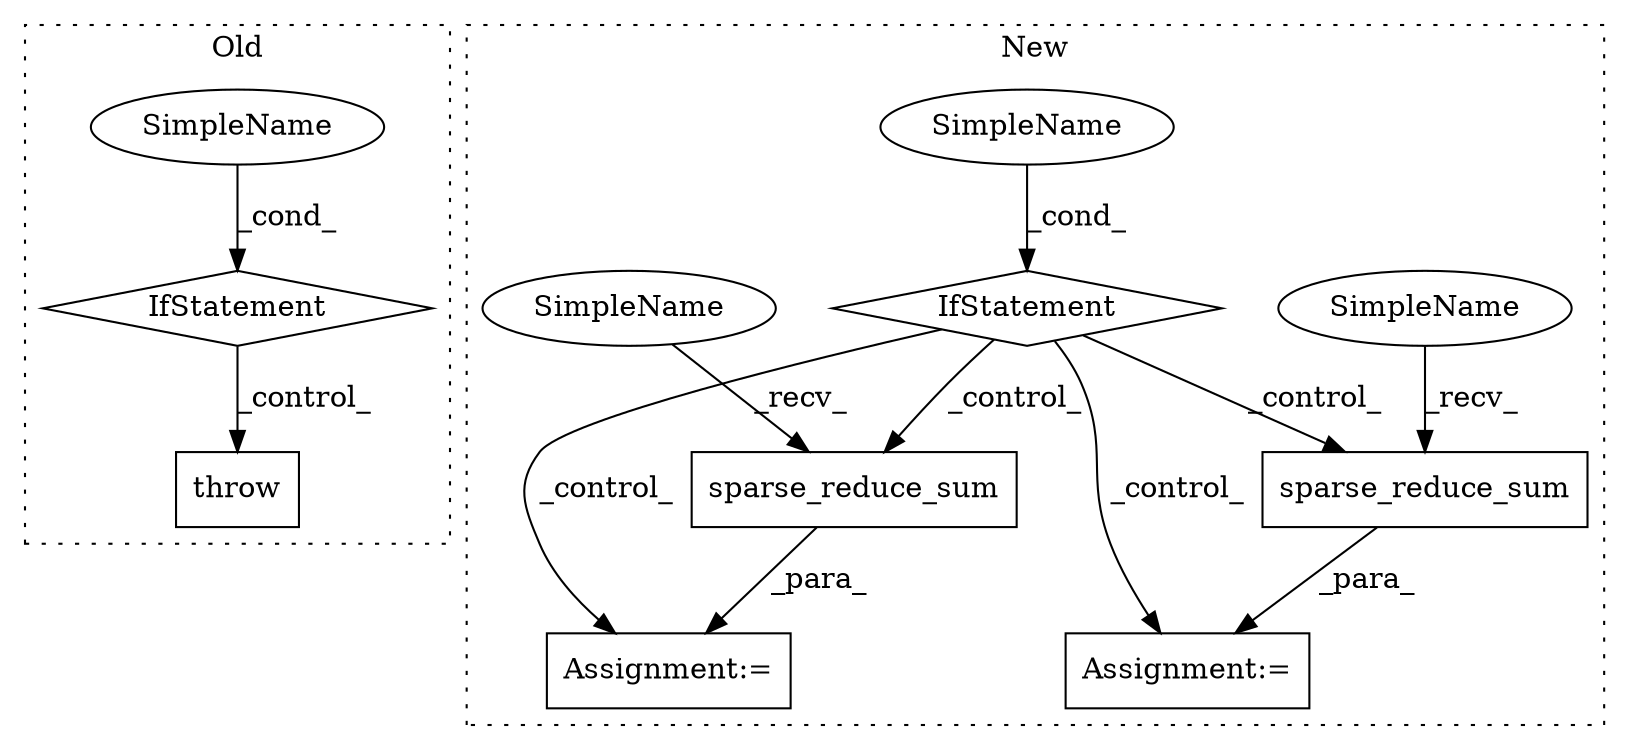digraph G {
subgraph cluster0 {
1 [label="IfStatement" a="25" s="9777,9802" l="4,2" shape="diamond"];
5 [label="SimpleName" a="42" s="" l="" shape="ellipse"];
6 [label="throw" a="53" s="9814" l="6" shape="box"];
label = "Old";
style="dotted";
}
subgraph cluster1 {
2 [label="sparse_reduce_sum" a="32" s="10382,10408" l="18,1" shape="box"];
3 [label="IfStatement" a="25" s="9901,9925" l="4,2" shape="diamond"];
4 [label="sparse_reduce_sum" a="32" s="10203,10239" l="18,1" shape="box"];
7 [label="SimpleName" a="42" s="9905" l="20" shape="ellipse"];
8 [label="Assignment:=" a="7" s="10370" l="1" shape="box"];
9 [label="Assignment:=" a="7" s="10308" l="1" shape="box"];
10 [label="SimpleName" a="42" s="10192" l="10" shape="ellipse"];
11 [label="SimpleName" a="42" s="10371" l="10" shape="ellipse"];
label = "New";
style="dotted";
}
1 -> 6 [label="_control_"];
2 -> 8 [label="_para_"];
3 -> 9 [label="_control_"];
3 -> 8 [label="_control_"];
3 -> 2 [label="_control_"];
3 -> 4 [label="_control_"];
4 -> 9 [label="_para_"];
5 -> 1 [label="_cond_"];
7 -> 3 [label="_cond_"];
10 -> 4 [label="_recv_"];
11 -> 2 [label="_recv_"];
}